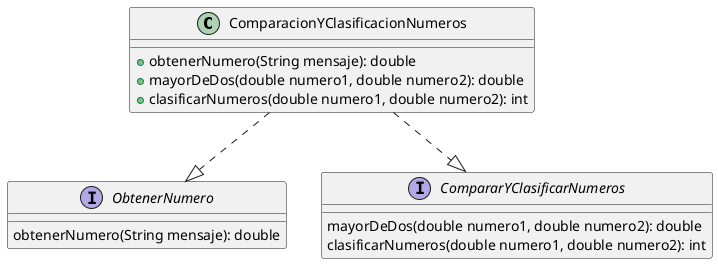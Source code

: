 @startuml
class ComparacionYClasificacionNumeros {
    + obtenerNumero(String mensaje): double
    + mayorDeDos(double numero1, double numero2): double
    + clasificarNumeros(double numero1, double numero2): int
}
interface ObtenerNumero {
    obtenerNumero(String mensaje): double
}
interface CompararYClasificarNumeros {
    mayorDeDos(double numero1, double numero2): double
    clasificarNumeros(double numero1, double numero2): int
}
ComparacionYClasificacionNumeros ..|> ObtenerNumero
ComparacionYClasificacionNumeros ..|> CompararYClasificarNumeros
@enduml